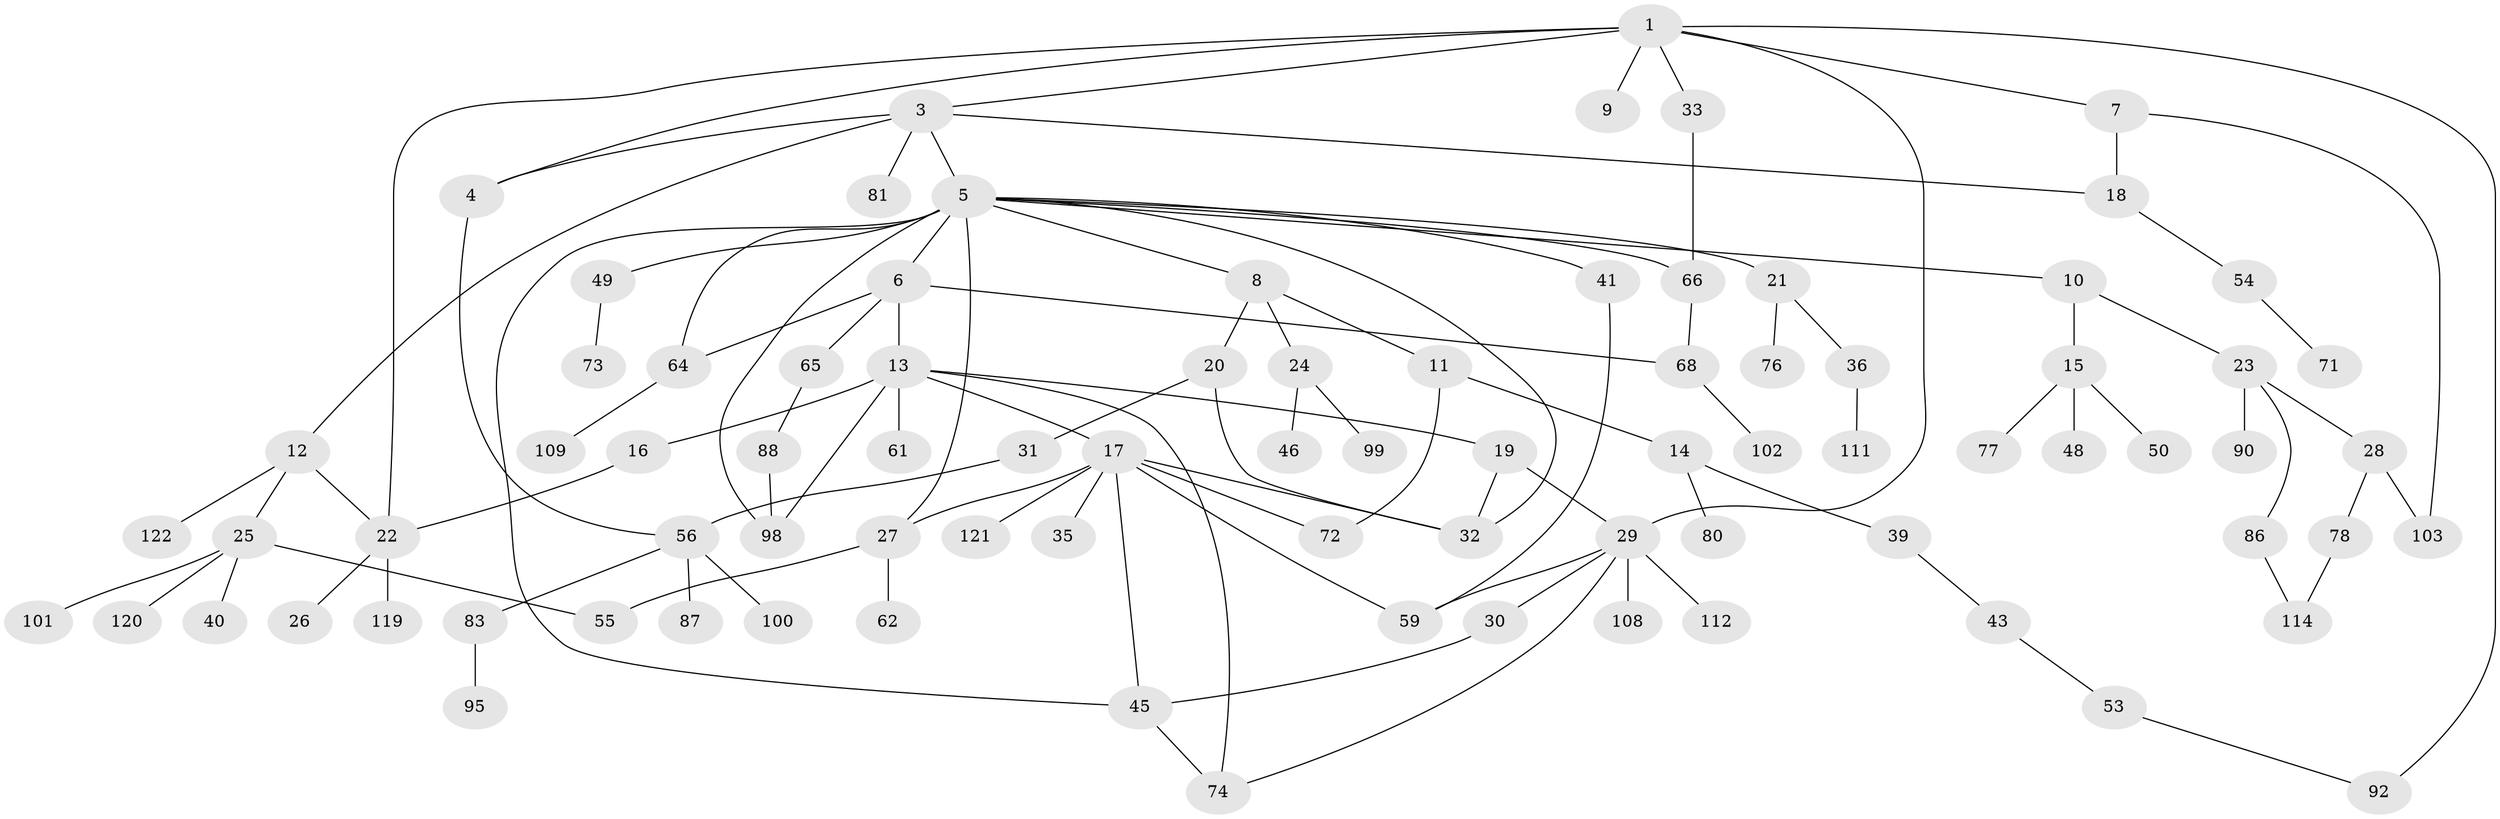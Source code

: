 // original degree distribution, {3: 0.2601626016260163, 7: 0.024390243902439025, 12: 0.008130081300813009, 5: 0.024390243902439025, 4: 0.07317073170731707, 1: 0.34146341463414637, 8: 0.008130081300813009, 2: 0.25203252032520324, 6: 0.008130081300813009}
// Generated by graph-tools (version 1.1) at 2025/41/03/06/25 10:41:26]
// undirected, 85 vertices, 110 edges
graph export_dot {
graph [start="1"]
  node [color=gray90,style=filled];
  1 [super="+2"];
  3 [super="+118"];
  4;
  5 [super="+37"];
  6;
  7;
  8;
  9;
  10;
  11 [super="+84"];
  12 [super="+104"];
  13 [super="+69"];
  14 [super="+106"];
  15 [super="+47"];
  16 [super="+58"];
  17 [super="+115"];
  18 [super="+97"];
  19;
  20 [super="+117"];
  21 [super="+51"];
  22 [super="+42"];
  23 [super="+38"];
  24;
  25 [super="+91"];
  26;
  27 [super="+44"];
  28;
  29 [super="+57"];
  30 [super="+34"];
  31;
  32 [super="+113"];
  33;
  35 [super="+52"];
  36 [super="+60"];
  39;
  40;
  41 [super="+70"];
  43;
  45 [super="+79"];
  46 [super="+63"];
  48;
  49 [super="+107"];
  50;
  53;
  54;
  55 [super="+94"];
  56 [super="+75"];
  59;
  61;
  62;
  64 [super="+82"];
  65;
  66 [super="+67"];
  68 [super="+123"];
  71 [super="+96"];
  72;
  73;
  74 [super="+93"];
  76;
  77;
  78;
  80;
  81;
  83 [super="+85"];
  86;
  87;
  88 [super="+89"];
  90;
  92 [super="+105"];
  95;
  98;
  99;
  100;
  101;
  102;
  103 [super="+116"];
  108 [super="+110"];
  109;
  111;
  112;
  114;
  119;
  120;
  121;
  122;
  1 -- 7;
  1 -- 29;
  1 -- 33;
  1 -- 3;
  1 -- 4;
  1 -- 22;
  1 -- 9;
  1 -- 92;
  3 -- 5;
  3 -- 12;
  3 -- 18;
  3 -- 81;
  3 -- 4;
  4 -- 56;
  5 -- 6;
  5 -- 8;
  5 -- 10;
  5 -- 21;
  5 -- 27 [weight=2];
  5 -- 41;
  5 -- 45;
  5 -- 64;
  5 -- 98;
  5 -- 66;
  5 -- 49;
  5 -- 32;
  6 -- 13;
  6 -- 64;
  6 -- 65;
  6 -- 68;
  7 -- 18;
  7 -- 103;
  8 -- 11;
  8 -- 20;
  8 -- 24;
  10 -- 15;
  10 -- 23;
  11 -- 14;
  11 -- 72;
  12 -- 25;
  12 -- 122;
  12 -- 22;
  13 -- 16;
  13 -- 17;
  13 -- 19;
  13 -- 61;
  13 -- 98;
  13 -- 74;
  14 -- 39;
  14 -- 80;
  15 -- 48;
  15 -- 50;
  15 -- 77;
  16 -- 22;
  17 -- 35;
  17 -- 72;
  17 -- 27;
  17 -- 59;
  17 -- 121;
  17 -- 32;
  17 -- 45;
  18 -- 54;
  19 -- 32;
  19 -- 29;
  20 -- 31;
  20 -- 32;
  21 -- 36;
  21 -- 76;
  22 -- 26;
  22 -- 119;
  23 -- 28;
  23 -- 90;
  23 -- 86;
  24 -- 46;
  24 -- 99;
  25 -- 40;
  25 -- 55;
  25 -- 120;
  25 -- 101;
  27 -- 62;
  27 -- 55;
  28 -- 78;
  28 -- 103;
  29 -- 30;
  29 -- 112;
  29 -- 74;
  29 -- 59;
  29 -- 108;
  30 -- 45;
  31 -- 56;
  33 -- 66;
  36 -- 111;
  39 -- 43;
  41 -- 59;
  43 -- 53;
  45 -- 74;
  49 -- 73;
  53 -- 92;
  54 -- 71;
  56 -- 83;
  56 -- 87;
  56 -- 100;
  64 -- 109;
  65 -- 88;
  66 -- 68;
  68 -- 102;
  78 -- 114;
  83 -- 95;
  86 -- 114;
  88 -- 98;
}
